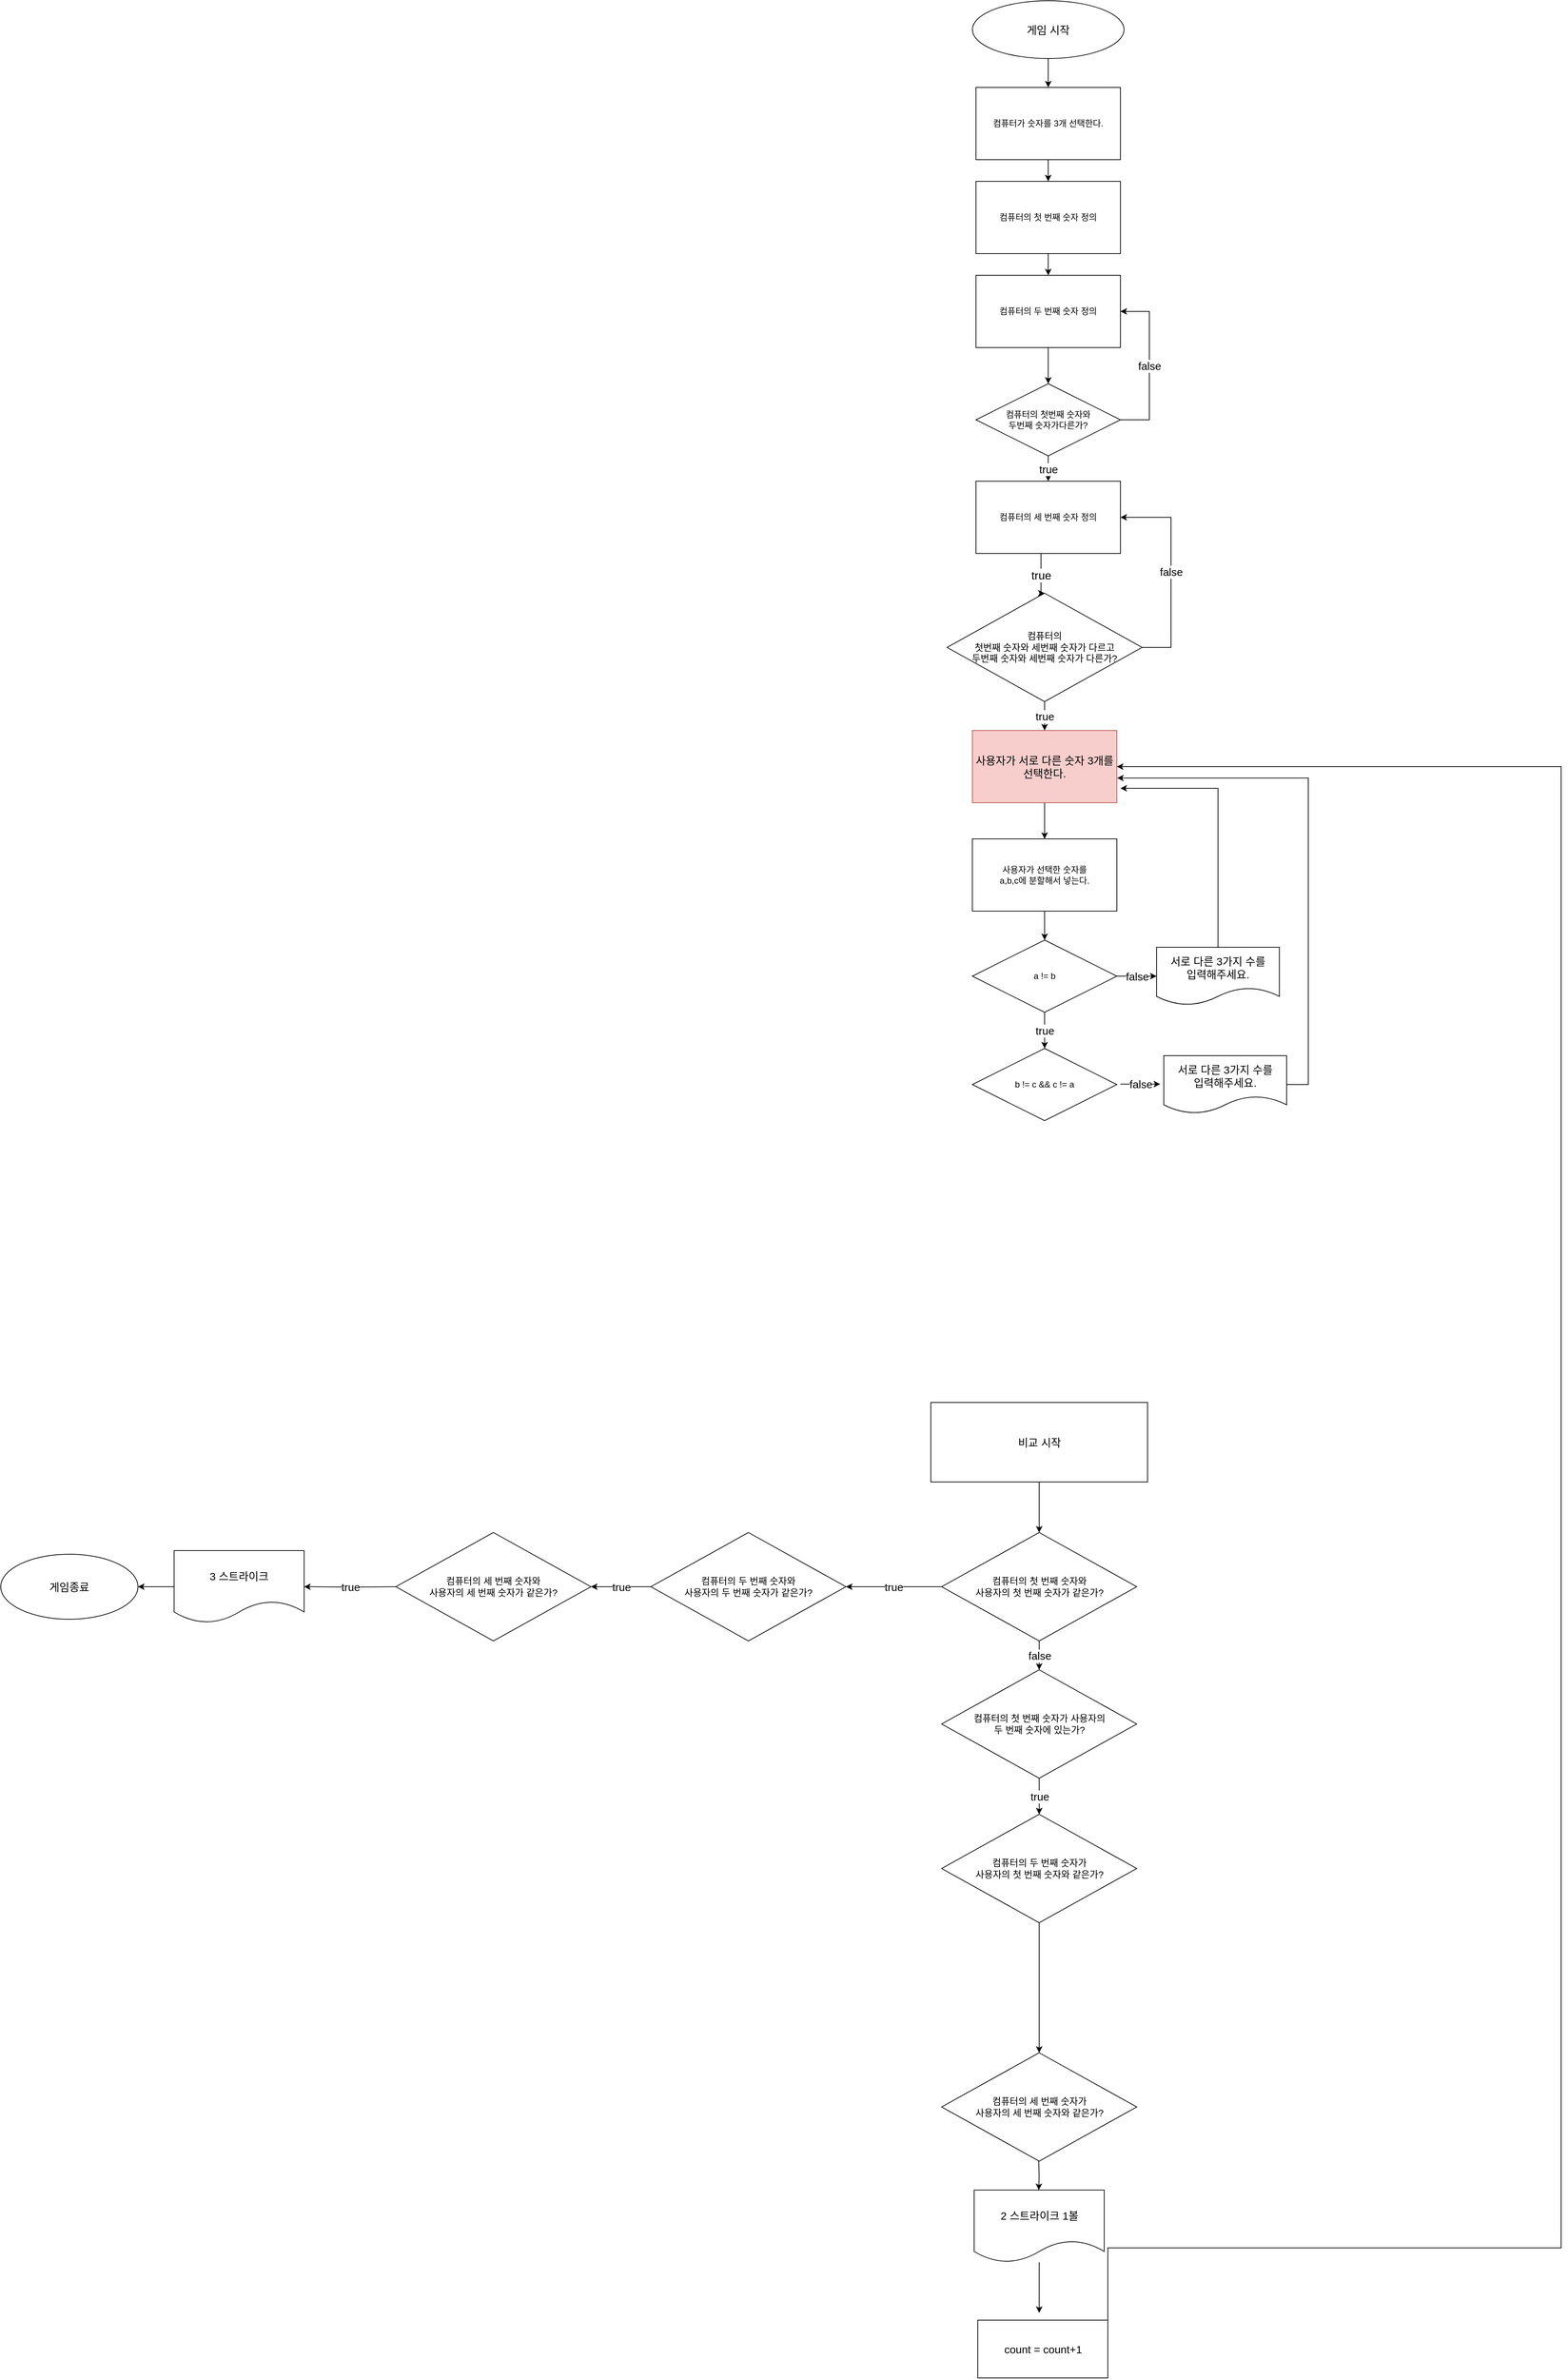 <mxfile version="20.2.8" type="device"><diagram id="C5RBs43oDa-KdzZeNtuy" name="Page-1"><mxGraphModel dx="3327" dy="2103" grid="1" gridSize="10" guides="1" tooltips="1" connect="1" arrows="1" fold="1" page="1" pageScale="1" pageWidth="827" pageHeight="1169" math="0" shadow="0"><root><mxCell id="WIyWlLk6GJQsqaUBKTNV-0"/><mxCell id="WIyWlLk6GJQsqaUBKTNV-1" parent="WIyWlLk6GJQsqaUBKTNV-0"/><mxCell id="QL8loAEUlUmE7OHf07bX-5" style="edgeStyle=orthogonalEdgeStyle;rounded=0;orthogonalLoop=1;jettySize=auto;html=1;entryX=0.5;entryY=0;entryDx=0;entryDy=0;" edge="1" parent="WIyWlLk6GJQsqaUBKTNV-1" source="QL8loAEUlUmE7OHf07bX-1" target="QL8loAEUlUmE7OHf07bX-2"><mxGeometry relative="1" as="geometry"/></mxCell><mxCell id="QL8loAEUlUmE7OHf07bX-1" value="컴퓨터가 숫자를 3개 선택한다." style="rounded=0;whiteSpace=wrap;html=1;" vertex="1" parent="WIyWlLk6GJQsqaUBKTNV-1"><mxGeometry x="120" y="40" width="200" height="100" as="geometry"/></mxCell><mxCell id="QL8loAEUlUmE7OHf07bX-6" style="edgeStyle=orthogonalEdgeStyle;rounded=0;orthogonalLoop=1;jettySize=auto;html=1;entryX=0.5;entryY=0;entryDx=0;entryDy=0;" edge="1" parent="WIyWlLk6GJQsqaUBKTNV-1" source="QL8loAEUlUmE7OHf07bX-2" target="QL8loAEUlUmE7OHf07bX-3"><mxGeometry relative="1" as="geometry"/></mxCell><mxCell id="QL8loAEUlUmE7OHf07bX-2" value="컴퓨터의 첫 번째 숫자 정의" style="rounded=0;whiteSpace=wrap;html=1;" vertex="1" parent="WIyWlLk6GJQsqaUBKTNV-1"><mxGeometry x="120" y="170" width="200" height="100" as="geometry"/></mxCell><mxCell id="QL8loAEUlUmE7OHf07bX-7" style="edgeStyle=orthogonalEdgeStyle;rounded=0;orthogonalLoop=1;jettySize=auto;html=1;entryX=0.5;entryY=0;entryDx=0;entryDy=0;" edge="1" parent="WIyWlLk6GJQsqaUBKTNV-1" source="QL8loAEUlUmE7OHf07bX-3" target="QL8loAEUlUmE7OHf07bX-4"><mxGeometry relative="1" as="geometry"/></mxCell><mxCell id="QL8loAEUlUmE7OHf07bX-3" value="컴퓨터의 두 번째 숫자 정의" style="rounded=0;whiteSpace=wrap;html=1;" vertex="1" parent="WIyWlLk6GJQsqaUBKTNV-1"><mxGeometry x="120" y="300" width="200" height="100" as="geometry"/></mxCell><mxCell id="QL8loAEUlUmE7OHf07bX-11" value="true" style="edgeStyle=orthogonalEdgeStyle;rounded=0;orthogonalLoop=1;jettySize=auto;html=1;fontSize=15;" edge="1" parent="WIyWlLk6GJQsqaUBKTNV-1" source="QL8loAEUlUmE7OHf07bX-4" target="QL8loAEUlUmE7OHf07bX-12"><mxGeometry relative="1" as="geometry"><mxPoint x="240" y="750" as="targetPoint"/></mxGeometry></mxCell><mxCell id="QL8loAEUlUmE7OHf07bX-4" value="컴퓨터의 첫번째 숫자와 &lt;br&gt;두번째 숫자가다른가?" style="rhombus;whiteSpace=wrap;html=1;" vertex="1" parent="WIyWlLk6GJQsqaUBKTNV-1"><mxGeometry x="120" y="450" width="200" height="100" as="geometry"/></mxCell><mxCell id="QL8loAEUlUmE7OHf07bX-9" value="" style="endArrow=classic;html=1;rounded=0;edgeStyle=orthogonalEdgeStyle;entryX=1;entryY=0.5;entryDx=0;entryDy=0;" edge="1" parent="WIyWlLk6GJQsqaUBKTNV-1" source="QL8loAEUlUmE7OHf07bX-4" target="QL8loAEUlUmE7OHf07bX-3"><mxGeometry relative="1" as="geometry"><mxPoint x="300" y="649.5" as="sourcePoint"/><mxPoint x="410" y="510" as="targetPoint"/><Array as="points"><mxPoint x="360" y="500"/><mxPoint x="360" y="350"/></Array></mxGeometry></mxCell><mxCell id="QL8loAEUlUmE7OHf07bX-10" value="false" style="edgeLabel;resizable=0;html=1;align=center;verticalAlign=middle;fontSize=15;" connectable="0" vertex="1" parent="QL8loAEUlUmE7OHf07bX-9"><mxGeometry relative="1" as="geometry"/></mxCell><mxCell id="QL8loAEUlUmE7OHf07bX-14" value="true" style="edgeStyle=orthogonalEdgeStyle;rounded=0;orthogonalLoop=1;jettySize=auto;html=1;entryX=0.5;entryY=0;entryDx=0;entryDy=0;fontSize=16;" edge="1" parent="WIyWlLk6GJQsqaUBKTNV-1" source="QL8loAEUlUmE7OHf07bX-12" target="QL8loAEUlUmE7OHf07bX-13"><mxGeometry relative="1" as="geometry"><mxPoint x="180" y="710" as="targetPoint"/><Array as="points"><mxPoint x="210" y="740"/></Array></mxGeometry></mxCell><mxCell id="QL8loAEUlUmE7OHf07bX-12" value="컴퓨터의 세 번째 숫자 정의" style="rounded=0;whiteSpace=wrap;html=1;" vertex="1" parent="WIyWlLk6GJQsqaUBKTNV-1"><mxGeometry x="120" y="585" width="200" height="100" as="geometry"/></mxCell><mxCell id="QL8loAEUlUmE7OHf07bX-15" value="false" style="edgeStyle=orthogonalEdgeStyle;rounded=0;orthogonalLoop=1;jettySize=auto;html=1;entryX=1;entryY=0.5;entryDx=0;entryDy=0;exitX=1;exitY=0.5;exitDx=0;exitDy=0;fontSize=15;" edge="1" parent="WIyWlLk6GJQsqaUBKTNV-1" source="QL8loAEUlUmE7OHf07bX-13" target="QL8loAEUlUmE7OHf07bX-12"><mxGeometry relative="1" as="geometry"><mxPoint x="340" y="750" as="targetPoint"/><Array as="points"><mxPoint x="390" y="815"/><mxPoint x="390" y="635"/></Array></mxGeometry></mxCell><mxCell id="QL8loAEUlUmE7OHf07bX-19" value="true" style="edgeStyle=orthogonalEdgeStyle;rounded=0;orthogonalLoop=1;jettySize=auto;html=1;fontSize=15;" edge="1" parent="WIyWlLk6GJQsqaUBKTNV-1" source="QL8loAEUlUmE7OHf07bX-13" target="QL8loAEUlUmE7OHf07bX-21"><mxGeometry relative="1" as="geometry"><mxPoint x="185" y="940" as="targetPoint"/></mxGeometry></mxCell><mxCell id="QL8loAEUlUmE7OHf07bX-13" value="컴퓨터의 &lt;br&gt;첫번째 숫자와 세번째 숫자가 다르고 &lt;br&gt;두번째 숫자와 세번째 숫자가 다른가?" style="rhombus;whiteSpace=wrap;html=1;rounded=0;fontSize=13;spacing=2;" vertex="1" parent="WIyWlLk6GJQsqaUBKTNV-1"><mxGeometry x="80" y="740" width="270" height="150" as="geometry"/></mxCell><mxCell id="QL8loAEUlUmE7OHf07bX-22" style="edgeStyle=orthogonalEdgeStyle;rounded=0;orthogonalLoop=1;jettySize=auto;html=1;fontSize=15;" edge="1" parent="WIyWlLk6GJQsqaUBKTNV-1" source="QL8loAEUlUmE7OHf07bX-21"><mxGeometry relative="1" as="geometry"><mxPoint x="215" y="1080" as="targetPoint"/></mxGeometry></mxCell><mxCell id="QL8loAEUlUmE7OHf07bX-21" value="사용자가 서로 다른 숫자 3개를 선택한다." style="rounded=0;whiteSpace=wrap;html=1;fontSize=15;fillColor=#f8cecc;strokeColor=#b85450;" vertex="1" parent="WIyWlLk6GJQsqaUBKTNV-1"><mxGeometry x="115" y="930" width="200" height="100" as="geometry"/></mxCell><mxCell id="QL8loAEUlUmE7OHf07bX-55" style="edgeStyle=orthogonalEdgeStyle;rounded=0;orthogonalLoop=1;jettySize=auto;html=1;entryX=0.5;entryY=0;entryDx=0;entryDy=0;fontSize=15;" edge="1" parent="WIyWlLk6GJQsqaUBKTNV-1" source="QL8loAEUlUmE7OHf07bX-28" target="QL8loAEUlUmE7OHf07bX-54"><mxGeometry relative="1" as="geometry"/></mxCell><mxCell id="QL8loAEUlUmE7OHf07bX-28" value="비교 시작" style="whiteSpace=wrap;html=1;fontSize=15;" vertex="1" parent="WIyWlLk6GJQsqaUBKTNV-1"><mxGeometry x="57.5" y="1860" width="300" height="110" as="geometry"/></mxCell><mxCell id="QL8loAEUlUmE7OHf07bX-91" style="edgeStyle=orthogonalEdgeStyle;rounded=0;orthogonalLoop=1;jettySize=auto;html=1;entryX=0.5;entryY=0;entryDx=0;entryDy=0;fontSize=15;" edge="1" parent="WIyWlLk6GJQsqaUBKTNV-1" source="QL8loAEUlUmE7OHf07bX-38" target="QL8loAEUlUmE7OHf07bX-41"><mxGeometry relative="1" as="geometry"/></mxCell><mxCell id="QL8loAEUlUmE7OHf07bX-38" value="사용자가 선택한 숫자를 &lt;br&gt;a,b,c에 분할해서 넣는다." style="rounded=0;whiteSpace=wrap;html=1;" vertex="1" parent="WIyWlLk6GJQsqaUBKTNV-1"><mxGeometry x="115" y="1080" width="200" height="100" as="geometry"/></mxCell><mxCell id="QL8loAEUlUmE7OHf07bX-90" value="false" style="edgeStyle=orthogonalEdgeStyle;rounded=0;orthogonalLoop=1;jettySize=auto;html=1;entryX=0;entryY=0.5;entryDx=0;entryDy=0;fontSize=15;" edge="1" parent="WIyWlLk6GJQsqaUBKTNV-1" source="QL8loAEUlUmE7OHf07bX-41" target="QL8loAEUlUmE7OHf07bX-89"><mxGeometry relative="1" as="geometry"/></mxCell><mxCell id="QL8loAEUlUmE7OHf07bX-95" value="true" style="edgeStyle=orthogonalEdgeStyle;rounded=0;orthogonalLoop=1;jettySize=auto;html=1;entryX=0.5;entryY=0;entryDx=0;entryDy=0;fontSize=15;" edge="1" parent="WIyWlLk6GJQsqaUBKTNV-1" source="QL8loAEUlUmE7OHf07bX-41" target="QL8loAEUlUmE7OHf07bX-94"><mxGeometry relative="1" as="geometry"/></mxCell><mxCell id="QL8loAEUlUmE7OHf07bX-41" value="a != b" style="rhombus;whiteSpace=wrap;html=1;" vertex="1" parent="WIyWlLk6GJQsqaUBKTNV-1"><mxGeometry x="115" y="1220" width="200" height="100" as="geometry"/></mxCell><mxCell id="QL8loAEUlUmE7OHf07bX-57" value="true" style="edgeStyle=orthogonalEdgeStyle;rounded=0;orthogonalLoop=1;jettySize=auto;html=1;fontSize=15;exitX=0;exitY=0.5;exitDx=0;exitDy=0;" edge="1" parent="WIyWlLk6GJQsqaUBKTNV-1" source="QL8loAEUlUmE7OHf07bX-54" target="QL8loAEUlUmE7OHf07bX-56"><mxGeometry relative="1" as="geometry"/></mxCell><mxCell id="QL8loAEUlUmE7OHf07bX-76" value="false" style="edgeStyle=orthogonalEdgeStyle;rounded=0;orthogonalLoop=1;jettySize=auto;html=1;fontSize=15;entryX=0.5;entryY=0;entryDx=0;entryDy=0;" edge="1" parent="WIyWlLk6GJQsqaUBKTNV-1" source="QL8loAEUlUmE7OHf07bX-54" target="QL8loAEUlUmE7OHf07bX-77"><mxGeometry relative="1" as="geometry"><mxPoint x="52.5" y="2305" as="targetPoint"/><mxPoint x="-15.0" y="2305" as="sourcePoint"/></mxGeometry></mxCell><mxCell id="QL8loAEUlUmE7OHf07bX-54" value="컴퓨터의 첫 번째 숫자와&lt;br&gt;사용자의 첫 번째 숫자가 같은가?" style="rhombus;whiteSpace=wrap;html=1;rounded=0;fontSize=13;spacing=2;" vertex="1" parent="WIyWlLk6GJQsqaUBKTNV-1"><mxGeometry x="72.5" y="2040" width="270" height="150" as="geometry"/></mxCell><mxCell id="QL8loAEUlUmE7OHf07bX-56" value="컴퓨터의 두 번째 숫자와&lt;br&gt;사용자의 두 번째 숫자가 같은가?" style="rhombus;whiteSpace=wrap;html=1;rounded=0;fontSize=13;spacing=2;" vertex="1" parent="WIyWlLk6GJQsqaUBKTNV-1"><mxGeometry x="-330" y="2040" width="270" height="150" as="geometry"/></mxCell><mxCell id="QL8loAEUlUmE7OHf07bX-59" value="컴퓨터의 세 번째 숫자와&lt;br&gt;사용자의 세 번째 숫자가 같은가?" style="rhombus;whiteSpace=wrap;html=1;rounded=0;fontSize=13;spacing=2;" vertex="1" parent="WIyWlLk6GJQsqaUBKTNV-1"><mxGeometry x="-683" y="2040" width="270" height="150" as="geometry"/></mxCell><mxCell id="QL8loAEUlUmE7OHf07bX-60" value="true" style="edgeStyle=orthogonalEdgeStyle;rounded=0;orthogonalLoop=1;jettySize=auto;html=1;fontSize=15;exitX=0;exitY=0.5;exitDx=0;exitDy=0;entryX=1;entryY=0.5;entryDx=0;entryDy=0;" edge="1" parent="WIyWlLk6GJQsqaUBKTNV-1" source="QL8loAEUlUmE7OHf07bX-56" target="QL8loAEUlUmE7OHf07bX-59"><mxGeometry relative="1" as="geometry"><mxPoint x="-326.47" y="2130" as="sourcePoint"/><mxPoint x="-412.97" y="2205" as="targetPoint"/></mxGeometry></mxCell><mxCell id="QL8loAEUlUmE7OHf07bX-63" value="true" style="edgeStyle=orthogonalEdgeStyle;rounded=0;orthogonalLoop=1;jettySize=auto;html=1;fontSize=15;exitX=0;exitY=0.5;exitDx=0;exitDy=0;entryX=1;entryY=0.5;entryDx=0;entryDy=0;" edge="1" parent="WIyWlLk6GJQsqaUBKTNV-1" target="QL8loAEUlUmE7OHf07bX-72"><mxGeometry relative="1" as="geometry"><mxPoint x="-683" y="2115" as="sourcePoint"/><mxPoint x="-780" y="2120" as="targetPoint"/></mxGeometry></mxCell><mxCell id="QL8loAEUlUmE7OHf07bX-71" style="edgeStyle=orthogonalEdgeStyle;rounded=0;orthogonalLoop=1;jettySize=auto;html=1;entryX=0.5;entryY=0;entryDx=0;entryDy=0;fontSize=15;" edge="1" parent="WIyWlLk6GJQsqaUBKTNV-1" source="QL8loAEUlUmE7OHf07bX-65" target="QL8loAEUlUmE7OHf07bX-1"><mxGeometry relative="1" as="geometry"/></mxCell><mxCell id="QL8loAEUlUmE7OHf07bX-65" value="게임 시작" style="ellipse;whiteSpace=wrap;html=1;fontSize=15;" vertex="1" parent="WIyWlLk6GJQsqaUBKTNV-1"><mxGeometry x="115" y="-80" width="210" height="80" as="geometry"/></mxCell><mxCell id="QL8loAEUlUmE7OHf07bX-75" style="edgeStyle=orthogonalEdgeStyle;rounded=0;orthogonalLoop=1;jettySize=auto;html=1;fontSize=15;" edge="1" parent="WIyWlLk6GJQsqaUBKTNV-1" source="QL8loAEUlUmE7OHf07bX-72"><mxGeometry relative="1" as="geometry"><mxPoint x="-1040" y="2115" as="targetPoint"/></mxGeometry></mxCell><mxCell id="QL8loAEUlUmE7OHf07bX-72" value="3 스트라이크" style="shape=document;whiteSpace=wrap;html=1;boundedLbl=1;fontSize=15;" vertex="1" parent="WIyWlLk6GJQsqaUBKTNV-1"><mxGeometry x="-990" y="2065" width="180" height="100" as="geometry"/></mxCell><mxCell id="QL8loAEUlUmE7OHf07bX-73" value="게임종료" style="ellipse;whiteSpace=wrap;html=1;fontSize=15;" vertex="1" parent="WIyWlLk6GJQsqaUBKTNV-1"><mxGeometry x="-1230" y="2070" width="190" height="90" as="geometry"/></mxCell><mxCell id="QL8loAEUlUmE7OHf07bX-78" value="true" style="edgeStyle=orthogonalEdgeStyle;rounded=0;orthogonalLoop=1;jettySize=auto;html=1;fontSize=15;" edge="1" parent="WIyWlLk6GJQsqaUBKTNV-1" source="QL8loAEUlUmE7OHf07bX-77"><mxGeometry relative="1" as="geometry"><mxPoint x="207.5" y="2430" as="targetPoint"/></mxGeometry></mxCell><mxCell id="QL8loAEUlUmE7OHf07bX-77" value="컴퓨터의 첫 번째 숫자가 사용자의&lt;br&gt;두 번째 숫자에 있는가?" style="rhombus;whiteSpace=wrap;html=1;rounded=0;fontSize=13;spacing=2;" vertex="1" parent="WIyWlLk6GJQsqaUBKTNV-1"><mxGeometry x="72.5" y="2230" width="270" height="150" as="geometry"/></mxCell><mxCell id="QL8loAEUlUmE7OHf07bX-80" style="edgeStyle=orthogonalEdgeStyle;rounded=0;orthogonalLoop=1;jettySize=auto;html=1;fontSize=15;" edge="1" parent="WIyWlLk6GJQsqaUBKTNV-1" source="QL8loAEUlUmE7OHf07bX-79"><mxGeometry relative="1" as="geometry"><mxPoint x="207.5" y="2760" as="targetPoint"/></mxGeometry></mxCell><mxCell id="QL8loAEUlUmE7OHf07bX-79" value="컴퓨터의 두 번째 숫자가&lt;br&gt;사용자의 첫 번째 숫자와 같은가?" style="rhombus;whiteSpace=wrap;html=1;rounded=0;fontSize=13;spacing=2;" vertex="1" parent="WIyWlLk6GJQsqaUBKTNV-1"><mxGeometry x="72.5" y="2430" width="270" height="150" as="geometry"/></mxCell><mxCell id="QL8loAEUlUmE7OHf07bX-82" value="컴퓨터의 세 번째 숫자가&lt;br&gt;사용자의 세 번째 숫자와 같은가?" style="rhombus;whiteSpace=wrap;html=1;rounded=0;fontSize=13;spacing=2;" vertex="1" parent="WIyWlLk6GJQsqaUBKTNV-1"><mxGeometry x="72.5" y="2760" width="270" height="150" as="geometry"/></mxCell><mxCell id="QL8loAEUlUmE7OHf07bX-85" style="edgeStyle=orthogonalEdgeStyle;rounded=0;orthogonalLoop=1;jettySize=auto;html=1;fontSize=15;" edge="1" parent="WIyWlLk6GJQsqaUBKTNV-1" source="QL8loAEUlUmE7OHf07bX-83"><mxGeometry relative="1" as="geometry"><mxPoint x="207.5" y="3120" as="targetPoint"/><Array as="points"><mxPoint x="207.5" y="3040"/><mxPoint x="207.5" y="3040"/></Array></mxGeometry></mxCell><mxCell id="QL8loAEUlUmE7OHf07bX-83" value="2 스트라이크 1볼" style="shape=document;whiteSpace=wrap;html=1;boundedLbl=1;fontSize=15;" vertex="1" parent="WIyWlLk6GJQsqaUBKTNV-1"><mxGeometry x="117.5" y="2950" width="180" height="100" as="geometry"/></mxCell><mxCell id="QL8loAEUlUmE7OHf07bX-84" style="edgeStyle=orthogonalEdgeStyle;rounded=0;orthogonalLoop=1;jettySize=auto;html=1;fontSize=15;" edge="1" parent="WIyWlLk6GJQsqaUBKTNV-1"><mxGeometry relative="1" as="geometry"><mxPoint x="206.91" y="2950" as="targetPoint"/><mxPoint x="206.91" y="2910" as="sourcePoint"/></mxGeometry></mxCell><mxCell id="QL8loAEUlUmE7OHf07bX-87" style="edgeStyle=orthogonalEdgeStyle;rounded=0;orthogonalLoop=1;jettySize=auto;html=1;entryX=1;entryY=0.5;entryDx=0;entryDy=0;fontSize=15;exitX=1;exitY=0.5;exitDx=0;exitDy=0;" edge="1" parent="WIyWlLk6GJQsqaUBKTNV-1" source="QL8loAEUlUmE7OHf07bX-86" target="QL8loAEUlUmE7OHf07bX-21"><mxGeometry relative="1" as="geometry"><Array as="points"><mxPoint x="930" y="3030"/><mxPoint x="930" y="980"/></Array></mxGeometry></mxCell><mxCell id="QL8loAEUlUmE7OHf07bX-86" value="count = count+1" style="rounded=0;whiteSpace=wrap;html=1;fontSize=15;" vertex="1" parent="WIyWlLk6GJQsqaUBKTNV-1"><mxGeometry x="122.5" y="3130" width="180" height="80" as="geometry"/></mxCell><mxCell id="QL8loAEUlUmE7OHf07bX-92" style="edgeStyle=orthogonalEdgeStyle;rounded=0;orthogonalLoop=1;jettySize=auto;html=1;fontSize=15;" edge="1" parent="WIyWlLk6GJQsqaUBKTNV-1" source="QL8loAEUlUmE7OHf07bX-89"><mxGeometry relative="1" as="geometry"><mxPoint x="320" y="1010" as="targetPoint"/><Array as="points"><mxPoint x="455" y="1010"/></Array></mxGeometry></mxCell><mxCell id="QL8loAEUlUmE7OHf07bX-89" value="서로 다른 3가지 수를 &lt;br&gt;입력해주세요." style="shape=document;whiteSpace=wrap;html=1;boundedLbl=1;fontSize=15;" vertex="1" parent="WIyWlLk6GJQsqaUBKTNV-1"><mxGeometry x="370" y="1230" width="170" height="80" as="geometry"/></mxCell><mxCell id="QL8loAEUlUmE7OHf07bX-94" value="b != c &amp;amp;&amp;amp; c != a" style="rhombus;whiteSpace=wrap;html=1;" vertex="1" parent="WIyWlLk6GJQsqaUBKTNV-1"><mxGeometry x="115" y="1370" width="200" height="100" as="geometry"/></mxCell><mxCell id="QL8loAEUlUmE7OHf07bX-97" value="false" style="edgeStyle=orthogonalEdgeStyle;rounded=0;orthogonalLoop=1;jettySize=auto;html=1;entryX=0;entryY=0.5;entryDx=0;entryDy=0;fontSize=15;" edge="1" parent="WIyWlLk6GJQsqaUBKTNV-1"><mxGeometry relative="1" as="geometry"><mxPoint x="320" y="1419.41" as="sourcePoint"/><mxPoint x="375" y="1419.41" as="targetPoint"/></mxGeometry></mxCell><mxCell id="QL8loAEUlUmE7OHf07bX-99" style="edgeStyle=orthogonalEdgeStyle;rounded=0;orthogonalLoop=1;jettySize=auto;html=1;entryX=1.002;entryY=0.658;entryDx=0;entryDy=0;entryPerimeter=0;fontSize=15;" edge="1" parent="WIyWlLk6GJQsqaUBKTNV-1" source="QL8loAEUlUmE7OHf07bX-98" target="QL8loAEUlUmE7OHf07bX-21"><mxGeometry relative="1" as="geometry"><Array as="points"><mxPoint x="580" y="1420"/><mxPoint x="580" y="996"/></Array></mxGeometry></mxCell><mxCell id="QL8loAEUlUmE7OHf07bX-98" value="서로 다른 3가지 수를 &lt;br&gt;입력해주세요." style="shape=document;whiteSpace=wrap;html=1;boundedLbl=1;fontSize=15;" vertex="1" parent="WIyWlLk6GJQsqaUBKTNV-1"><mxGeometry x="380" y="1380" width="170" height="80" as="geometry"/></mxCell></root></mxGraphModel></diagram></mxfile>
